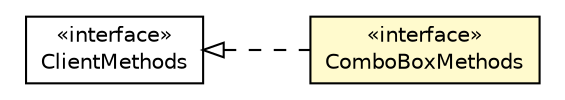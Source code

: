 #!/usr/local/bin/dot
#
# Class diagram 
# Generated by UMLGraph version R5_6-24-gf6e263 (http://www.umlgraph.org/)
#

digraph G {
	edge [fontname="Helvetica",fontsize=10,labelfontname="Helvetica",labelfontsize=10];
	node [fontname="Helvetica",fontsize=10,shape=plaintext];
	nodesep=0.25;
	ranksep=0.5;
	rankdir=LR;
	// org.senchalabs.gwt.gwtdriver.gxt.models.ComboBox.ComboBoxMethods
	c164 [label=<<table title="org.senchalabs.gwt.gwtdriver.gxt.models.ComboBox.ComboBoxMethods" border="0" cellborder="1" cellspacing="0" cellpadding="2" port="p" bgcolor="lemonChiffon" href="./ComboBox.ComboBoxMethods.html">
		<tr><td><table border="0" cellspacing="0" cellpadding="1">
<tr><td align="center" balign="center"> &#171;interface&#187; </td></tr>
<tr><td align="center" balign="center"> ComboBoxMethods </td></tr>
		</table></td></tr>
		</table>>, URL="./ComboBox.ComboBoxMethods.html", fontname="Helvetica", fontcolor="black", fontsize=10.0];
	//org.senchalabs.gwt.gwtdriver.gxt.models.ComboBox.ComboBoxMethods implements org.senchalabs.gwt.gwtdriver.invoke.ClientMethods
	c167:p -> c164:p [dir=back,arrowtail=empty,style=dashed];
	// org.senchalabs.gwt.gwtdriver.invoke.ClientMethods
	c167 [label=<<table title="org.senchalabs.gwt.gwtdriver.invoke.ClientMethods" border="0" cellborder="1" cellspacing="0" cellpadding="2" port="p" href="http://java.sun.com/j2se/1.4.2/docs/api/org/senchalabs/gwt/gwtdriver/invoke/ClientMethods.html">
		<tr><td><table border="0" cellspacing="0" cellpadding="1">
<tr><td align="center" balign="center"> &#171;interface&#187; </td></tr>
<tr><td align="center" balign="center"> ClientMethods </td></tr>
		</table></td></tr>
		</table>>, URL="http://java.sun.com/j2se/1.4.2/docs/api/org/senchalabs/gwt/gwtdriver/invoke/ClientMethods.html", fontname="Helvetica", fontcolor="black", fontsize=10.0];
}

